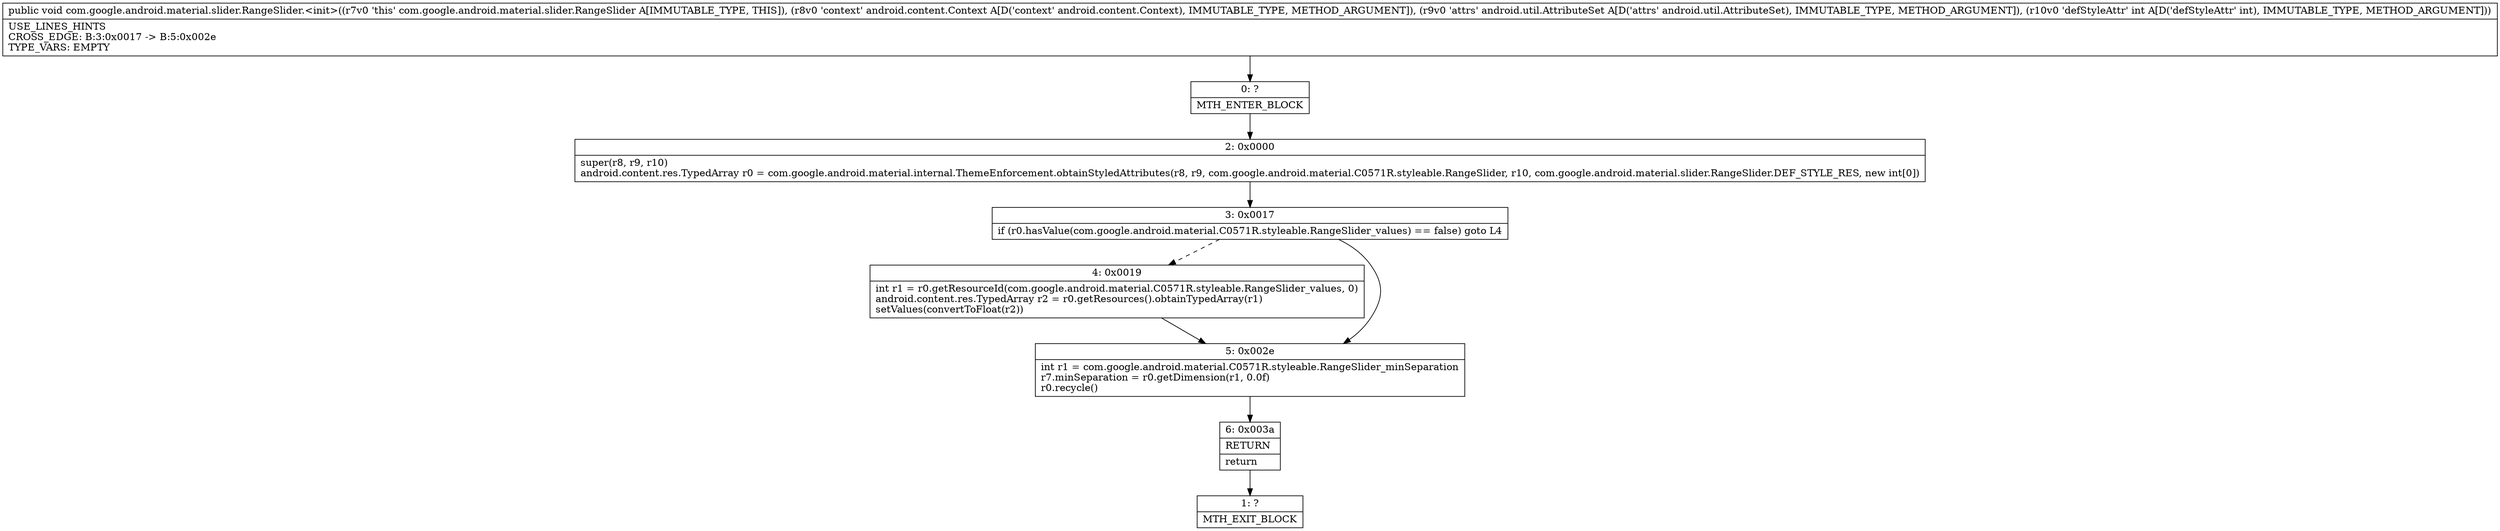 digraph "CFG forcom.google.android.material.slider.RangeSlider.\<init\>(Landroid\/content\/Context;Landroid\/util\/AttributeSet;I)V" {
Node_0 [shape=record,label="{0\:\ ?|MTH_ENTER_BLOCK\l}"];
Node_2 [shape=record,label="{2\:\ 0x0000|super(r8, r9, r10)\landroid.content.res.TypedArray r0 = com.google.android.material.internal.ThemeEnforcement.obtainStyledAttributes(r8, r9, com.google.android.material.C0571R.styleable.RangeSlider, r10, com.google.android.material.slider.RangeSlider.DEF_STYLE_RES, new int[0])\l}"];
Node_3 [shape=record,label="{3\:\ 0x0017|if (r0.hasValue(com.google.android.material.C0571R.styleable.RangeSlider_values) == false) goto L4\l}"];
Node_4 [shape=record,label="{4\:\ 0x0019|int r1 = r0.getResourceId(com.google.android.material.C0571R.styleable.RangeSlider_values, 0)\landroid.content.res.TypedArray r2 = r0.getResources().obtainTypedArray(r1)\lsetValues(convertToFloat(r2))\l}"];
Node_5 [shape=record,label="{5\:\ 0x002e|int r1 = com.google.android.material.C0571R.styleable.RangeSlider_minSeparation\lr7.minSeparation = r0.getDimension(r1, 0.0f)\lr0.recycle()\l}"];
Node_6 [shape=record,label="{6\:\ 0x003a|RETURN\l|return\l}"];
Node_1 [shape=record,label="{1\:\ ?|MTH_EXIT_BLOCK\l}"];
MethodNode[shape=record,label="{public void com.google.android.material.slider.RangeSlider.\<init\>((r7v0 'this' com.google.android.material.slider.RangeSlider A[IMMUTABLE_TYPE, THIS]), (r8v0 'context' android.content.Context A[D('context' android.content.Context), IMMUTABLE_TYPE, METHOD_ARGUMENT]), (r9v0 'attrs' android.util.AttributeSet A[D('attrs' android.util.AttributeSet), IMMUTABLE_TYPE, METHOD_ARGUMENT]), (r10v0 'defStyleAttr' int A[D('defStyleAttr' int), IMMUTABLE_TYPE, METHOD_ARGUMENT]))  | USE_LINES_HINTS\lCROSS_EDGE: B:3:0x0017 \-\> B:5:0x002e\lTYPE_VARS: EMPTY\l}"];
MethodNode -> Node_0;Node_0 -> Node_2;
Node_2 -> Node_3;
Node_3 -> Node_4[style=dashed];
Node_3 -> Node_5;
Node_4 -> Node_5;
Node_5 -> Node_6;
Node_6 -> Node_1;
}


